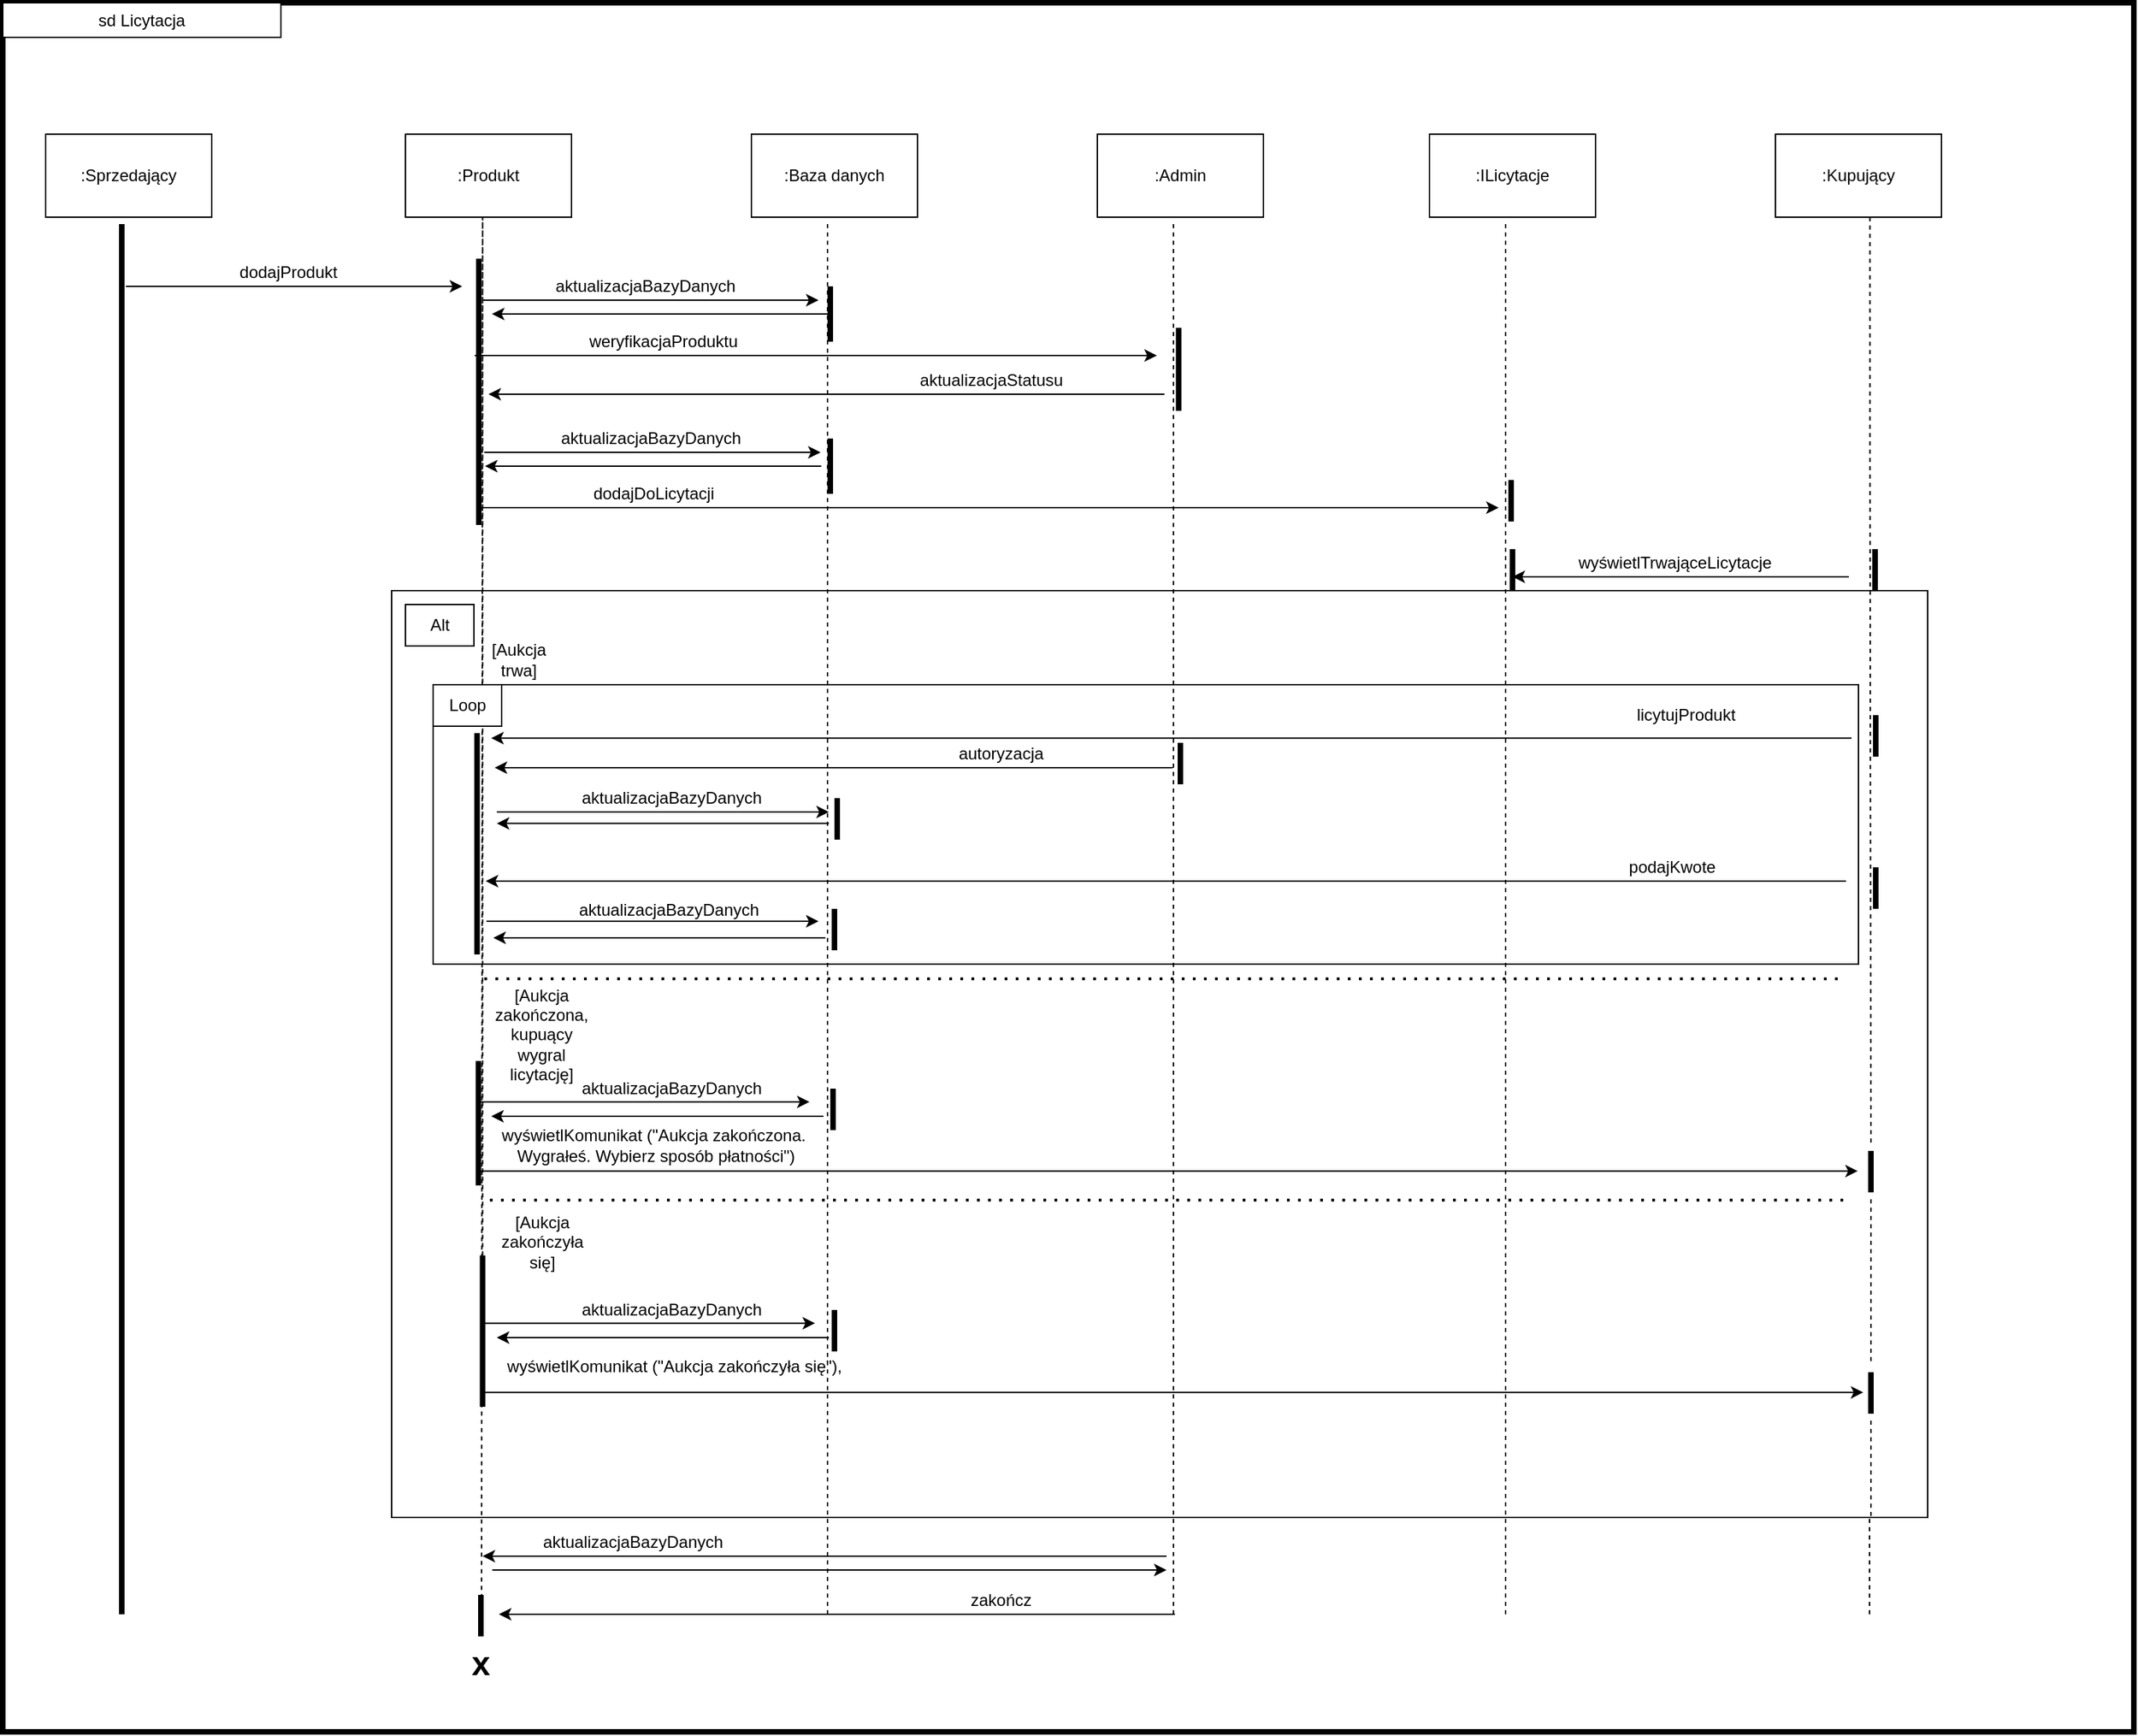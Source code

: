 <mxfile version="14.1.8" type="device"><diagram id="a5gKtBeGU-Y5pdTmno1N" name="Strona-1"><mxGraphModel dx="1024" dy="592" grid="1" gridSize="10" guides="1" tooltips="1" connect="1" arrows="1" fold="1" page="1" pageScale="1" pageWidth="827" pageHeight="1169" math="0" shadow="0"><root><mxCell id="0"/><mxCell id="1" parent="0"/><mxCell id="sAZwQbSosHm1kNuwgm7o-94" value="Object" style="html=1;strokeWidth=4;" vertex="1" parent="1"><mxGeometry x="19" y="635" width="1540" height="1250" as="geometry"/></mxCell><mxCell id="sAZwQbSosHm1kNuwgm7o-45" value="" style="rounded=0;whiteSpace=wrap;html=1;" vertex="1" parent="1"><mxGeometry x="300" y="1060" width="1110" height="670" as="geometry"/></mxCell><mxCell id="sAZwQbSosHm1kNuwgm7o-47" value="" style="rounded=0;whiteSpace=wrap;html=1;" vertex="1" parent="1"><mxGeometry x="330" y="1128" width="1030" height="202" as="geometry"/></mxCell><mxCell id="O4TBk6RCxSeUzw7J98D3-149" style="edgeStyle=orthogonalEdgeStyle;rounded=0;orthogonalLoop=1;jettySize=auto;html=1;endArrow=none;endFill=0;strokeWidth=4;" parent="1" edge="1"><mxGeometry relative="1" as="geometry"><mxPoint x="105" y="1800" as="targetPoint"/><mxPoint x="105" y="795" as="sourcePoint"/></mxGeometry></mxCell><mxCell id="O4TBk6RCxSeUzw7J98D3-151" style="edgeStyle=orthogonalEdgeStyle;rounded=0;orthogonalLoop=1;jettySize=auto;html=1;endArrow=none;endFill=0;dashed=1;strokeWidth=1;" parent="1" edge="1"><mxGeometry relative="1" as="geometry"><mxPoint x="1105" y="1800" as="targetPoint"/><mxPoint x="1105" y="795" as="sourcePoint"/></mxGeometry></mxCell><mxCell id="O4TBk6RCxSeUzw7J98D3-152" value=":ILicytacje" style="rounded=0;whiteSpace=wrap;html=1;" parent="1" vertex="1"><mxGeometry x="1050" y="730" width="120" height="60" as="geometry"/></mxCell><mxCell id="O4TBk6RCxSeUzw7J98D3-153" value="" style="endArrow=classic;html=1;strokeWidth=1;" parent="1" edge="1"><mxGeometry width="50" height="50" relative="1" as="geometry"><mxPoint x="108" y="840" as="sourcePoint"/><mxPoint x="351" y="840" as="targetPoint"/></mxGeometry></mxCell><mxCell id="O4TBk6RCxSeUzw7J98D3-154" value="dodajProdukt" style="text;html=1;align=center;verticalAlign=middle;resizable=0;points=[];autosize=1;" parent="1" vertex="1"><mxGeometry x="180" y="820" width="90" height="20" as="geometry"/></mxCell><mxCell id="O4TBk6RCxSeUzw7J98D3-158" value=":Kupujący" style="rounded=0;whiteSpace=wrap;html=1;" parent="1" vertex="1"><mxGeometry x="1300" y="730" width="120" height="60" as="geometry"/></mxCell><mxCell id="O4TBk6RCxSeUzw7J98D3-180" value=":Sprzedający" style="rounded=0;whiteSpace=wrap;html=1;" parent="1" vertex="1"><mxGeometry x="50" y="730" width="120" height="60" as="geometry"/></mxCell><mxCell id="O4TBk6RCxSeUzw7J98D3-212" value="" style="endArrow=classic;html=1;strokeWidth=1;" parent="1" edge="1"><mxGeometry width="50" height="50" relative="1" as="geometry"><mxPoint x="365" y="1000" as="sourcePoint"/><mxPoint x="1100" y="1000" as="targetPoint"/></mxGeometry></mxCell><mxCell id="O4TBk6RCxSeUzw7J98D3-214" style="edgeStyle=orthogonalEdgeStyle;rounded=0;orthogonalLoop=1;jettySize=auto;html=1;endArrow=none;endFill=0;dashed=1;strokeWidth=1;" parent="1" edge="1" source="sAZwQbSosHm1kNuwgm7o-84"><mxGeometry relative="1" as="geometry"><mxPoint x="365" y="1800" as="targetPoint"/><mxPoint x="364.5" y="795" as="sourcePoint"/><Array as="points"><mxPoint x="365" y="790"/><mxPoint x="365" y="790"/></Array></mxGeometry></mxCell><mxCell id="O4TBk6RCxSeUzw7J98D3-215" value=":Produkt" style="rounded=0;whiteSpace=wrap;html=1;" parent="1" vertex="1"><mxGeometry x="310" y="730" width="120" height="60" as="geometry"/></mxCell><mxCell id="O4TBk6RCxSeUzw7J98D3-217" style="edgeStyle=orthogonalEdgeStyle;rounded=0;orthogonalLoop=1;jettySize=auto;html=1;endArrow=none;endFill=0;dashed=1;strokeWidth=1;" parent="1" edge="1"><mxGeometry relative="1" as="geometry"><mxPoint x="615" y="1800" as="targetPoint"/><mxPoint x="615.0" y="795" as="sourcePoint"/></mxGeometry></mxCell><mxCell id="O4TBk6RCxSeUzw7J98D3-218" style="edgeStyle=orthogonalEdgeStyle;rounded=0;orthogonalLoop=1;jettySize=auto;html=1;endArrow=none;endFill=0;dashed=1;strokeWidth=1;" parent="1" edge="1"><mxGeometry relative="1" as="geometry"><mxPoint x="865" y="1800" as="targetPoint"/><mxPoint x="865.0" y="795" as="sourcePoint"/></mxGeometry></mxCell><mxCell id="O4TBk6RCxSeUzw7J98D3-219" value=":Admin" style="rounded=0;whiteSpace=wrap;html=1;" parent="1" vertex="1"><mxGeometry x="810" y="730" width="120" height="60" as="geometry"/></mxCell><mxCell id="O4TBk6RCxSeUzw7J98D3-220" value=":Baza danych" style="rounded=0;whiteSpace=wrap;html=1;" parent="1" vertex="1"><mxGeometry x="560" y="730" width="120" height="60" as="geometry"/></mxCell><mxCell id="O4TBk6RCxSeUzw7J98D3-221" value="" style="endArrow=classic;html=1;strokeWidth=1;" parent="1" edge="1"><mxGeometry width="50" height="50" relative="1" as="geometry"><mxPoint x="365.5" y="850" as="sourcePoint"/><mxPoint x="608.5" y="850" as="targetPoint"/></mxGeometry></mxCell><mxCell id="O4TBk6RCxSeUzw7J98D3-222" value="aktualizacjaBazyDanych" style="text;html=1;align=center;verticalAlign=middle;resizable=0;points=[];autosize=1;" parent="1" vertex="1"><mxGeometry x="407.5" y="830" width="150" height="20" as="geometry"/></mxCell><mxCell id="O4TBk6RCxSeUzw7J98D3-223" value="" style="endArrow=classic;html=1;strokeWidth=1;" parent="1" edge="1"><mxGeometry width="50" height="50" relative="1" as="geometry"><mxPoint x="360" y="890" as="sourcePoint"/><mxPoint x="853.0" y="890" as="targetPoint"/></mxGeometry></mxCell><mxCell id="O4TBk6RCxSeUzw7J98D3-224" value="weryfikacjaProduktu" style="text;html=1;align=center;verticalAlign=middle;resizable=0;points=[];autosize=1;" parent="1" vertex="1"><mxGeometry x="436" y="870" width="120" height="20" as="geometry"/></mxCell><mxCell id="O4TBk6RCxSeUzw7J98D3-225" value="" style="endArrow=classic;html=1;strokeWidth=1;" parent="1" edge="1"><mxGeometry width="50" height="50" relative="1" as="geometry"><mxPoint x="858.5" y="918" as="sourcePoint"/><mxPoint x="370.0" y="918" as="targetPoint"/></mxGeometry></mxCell><mxCell id="O4TBk6RCxSeUzw7J98D3-226" value="aktualizacjaStatusu" style="text;html=1;align=center;verticalAlign=middle;resizable=0;points=[];autosize=1;" parent="1" vertex="1"><mxGeometry x="672.5" y="898" width="120" height="20" as="geometry"/></mxCell><mxCell id="O4TBk6RCxSeUzw7J98D3-227" value="" style="endArrow=classic;html=1;strokeWidth=1;" parent="1" edge="1"><mxGeometry width="50" height="50" relative="1" as="geometry"><mxPoint x="367" y="960" as="sourcePoint"/><mxPoint x="610" y="960" as="targetPoint"/></mxGeometry></mxCell><mxCell id="O4TBk6RCxSeUzw7J98D3-228" value="aktualizacjaBazyDanych" style="text;html=1;align=center;verticalAlign=middle;resizable=0;points=[];autosize=1;" parent="1" vertex="1"><mxGeometry x="412" y="940" width="150" height="20" as="geometry"/></mxCell><mxCell id="O4TBk6RCxSeUzw7J98D3-229" value="dodajDoLicytacji" style="text;html=1;align=center;verticalAlign=middle;resizable=0;points=[];autosize=1;" parent="1" vertex="1"><mxGeometry x="439" y="980" width="100" height="20" as="geometry"/></mxCell><mxCell id="O4TBk6RCxSeUzw7J98D3-233" value="" style="endArrow=classic;html=1;strokeWidth=1;" parent="1" edge="1"><mxGeometry width="50" height="50" relative="1" as="geometry"><mxPoint x="1353.0" y="1050" as="sourcePoint"/><mxPoint x="1110.0" y="1050" as="targetPoint"/></mxGeometry></mxCell><mxCell id="O4TBk6RCxSeUzw7J98D3-234" value="wyświetlTrwająceLicytacje" style="text;html=1;align=center;verticalAlign=middle;resizable=0;points=[];autosize=1;" parent="1" vertex="1"><mxGeometry x="1147" y="1030" width="160" height="20" as="geometry"/></mxCell><mxCell id="O4TBk6RCxSeUzw7J98D3-237" value="" style="endArrow=classic;html=1;strokeWidth=1;" parent="1" edge="1"><mxGeometry width="50" height="50" relative="1" as="geometry"><mxPoint x="1355.0" y="1166.57" as="sourcePoint"/><mxPoint x="372" y="1166.57" as="targetPoint"/></mxGeometry></mxCell><mxCell id="O4TBk6RCxSeUzw7J98D3-238" value="licytujProdukt" style="text;html=1;align=center;verticalAlign=middle;resizable=0;points=[];autosize=1;" parent="1" vertex="1"><mxGeometry x="1189.5" y="1140" width="90" height="20" as="geometry"/></mxCell><mxCell id="O4TBk6RCxSeUzw7J98D3-239" value="" style="endArrow=classic;html=1;strokeWidth=1;" parent="1" edge="1"><mxGeometry width="50" height="50" relative="1" as="geometry"><mxPoint x="864.5" y="1188" as="sourcePoint"/><mxPoint x="374.5" y="1188" as="targetPoint"/><Array as="points"><mxPoint x="754.5" y="1188"/></Array></mxGeometry></mxCell><mxCell id="O4TBk6RCxSeUzw7J98D3-242" value="autoryzacja" style="text;html=1;align=center;verticalAlign=middle;resizable=0;points=[];autosize=1;" parent="1" vertex="1"><mxGeometry x="699.5" y="1168" width="80" height="20" as="geometry"/></mxCell><mxCell id="O4TBk6RCxSeUzw7J98D3-245" value="" style="endArrow=classic;html=1;strokeWidth=1;" parent="1" edge="1"><mxGeometry width="50" height="50" relative="1" as="geometry"><mxPoint x="1351.0" y="1270" as="sourcePoint"/><mxPoint x="368" y="1270" as="targetPoint"/></mxGeometry></mxCell><mxCell id="O4TBk6RCxSeUzw7J98D3-246" value="podajKwote" style="text;html=1;align=center;verticalAlign=middle;resizable=0;points=[];autosize=1;" parent="1" vertex="1"><mxGeometry x="1185" y="1250" width="80" height="20" as="geometry"/></mxCell><mxCell id="sAZwQbSosHm1kNuwgm7o-1" value="" style="endArrow=classic;html=1;strokeWidth=1;" edge="1" parent="1"><mxGeometry width="50" height="50" relative="1" as="geometry"><mxPoint x="376" y="1220" as="sourcePoint"/><mxPoint x="616" y="1220" as="targetPoint"/></mxGeometry></mxCell><mxCell id="sAZwQbSosHm1kNuwgm7o-2" value="aktualizacjaBazyDanych" style="text;html=1;align=center;verticalAlign=middle;resizable=0;points=[];autosize=1;" vertex="1" parent="1"><mxGeometry x="427" y="1200" width="150" height="20" as="geometry"/></mxCell><mxCell id="sAZwQbSosHm1kNuwgm7o-8" value="" style="endArrow=classic;html=1;strokeWidth=1;" edge="1" parent="1"><mxGeometry width="50" height="50" relative="1" as="geometry"><mxPoint x="615.5" y="860.0" as="sourcePoint"/><mxPoint x="372.5" y="860.0" as="targetPoint"/></mxGeometry></mxCell><mxCell id="sAZwQbSosHm1kNuwgm7o-9" value="" style="endArrow=classic;html=1;strokeWidth=1;" edge="1" parent="1"><mxGeometry width="50" height="50" relative="1" as="geometry"><mxPoint x="610.5" y="970.0" as="sourcePoint"/><mxPoint x="367.5" y="970.0" as="targetPoint"/></mxGeometry></mxCell><mxCell id="sAZwQbSosHm1kNuwgm7o-12" value="" style="endArrow=none;dashed=1;html=1;dashPattern=1 3;strokeWidth=2;" edge="1" parent="1"><mxGeometry width="50" height="50" relative="1" as="geometry"><mxPoint x="367" y="1340.57" as="sourcePoint"/><mxPoint x="1350" y="1340.57" as="targetPoint"/></mxGeometry></mxCell><mxCell id="sAZwQbSosHm1kNuwgm7o-14" value="" style="endArrow=classic;html=1;strokeWidth=1;" edge="1" parent="1"><mxGeometry width="50" height="50" relative="1" as="geometry"><mxPoint x="362" y="1429.57" as="sourcePoint"/><mxPoint x="602" y="1429.57" as="targetPoint"/></mxGeometry></mxCell><mxCell id="sAZwQbSosHm1kNuwgm7o-15" value="aktualizacjaBazyDanych" style="text;html=1;align=center;verticalAlign=middle;resizable=0;points=[];autosize=1;" vertex="1" parent="1"><mxGeometry x="427" y="1410" width="150" height="20" as="geometry"/></mxCell><mxCell id="sAZwQbSosHm1kNuwgm7o-17" value="[Aukcja trwa]" style="text;html=1;strokeColor=none;fillColor=none;align=center;verticalAlign=middle;whiteSpace=wrap;rounded=0;" vertex="1" parent="1"><mxGeometry x="372" y="1100" width="40" height="20" as="geometry"/></mxCell><mxCell id="sAZwQbSosHm1kNuwgm7o-18" value="[Aukcja zakończona, kupuący wygral licytację]" style="text;html=1;strokeColor=none;fillColor=none;align=center;verticalAlign=middle;whiteSpace=wrap;rounded=0;" vertex="1" parent="1"><mxGeometry x="367" y="1370.57" width="83" height="20" as="geometry"/></mxCell><mxCell id="sAZwQbSosHm1kNuwgm7o-19" value="" style="endArrow=classic;html=1;strokeWidth=1;" edge="1" parent="1"><mxGeometry width="50" height="50" relative="1" as="geometry"><mxPoint x="362" y="1479.57" as="sourcePoint"/><mxPoint x="1359.5" y="1479.57" as="targetPoint"/></mxGeometry></mxCell><mxCell id="sAZwQbSosHm1kNuwgm7o-21" value="" style="endArrow=none;dashed=1;html=1;dashPattern=1 3;strokeWidth=2;" edge="1" parent="1"><mxGeometry width="50" height="50" relative="1" as="geometry"><mxPoint x="371.0" y="1500.57" as="sourcePoint"/><mxPoint x="1354" y="1500.57" as="targetPoint"/></mxGeometry></mxCell><mxCell id="sAZwQbSosHm1kNuwgm7o-22" value="" style="endArrow=classic;html=1;strokeWidth=1;" edge="1" parent="1"><mxGeometry width="50" height="50" relative="1" as="geometry"><mxPoint x="366.0" y="1589.57" as="sourcePoint"/><mxPoint x="606" y="1589.57" as="targetPoint"/></mxGeometry></mxCell><mxCell id="sAZwQbSosHm1kNuwgm7o-23" value="aktualizacjaBazyDanych" style="text;html=1;align=center;verticalAlign=middle;resizable=0;points=[];autosize=1;" vertex="1" parent="1"><mxGeometry x="427" y="1570" width="150" height="20" as="geometry"/></mxCell><mxCell id="sAZwQbSosHm1kNuwgm7o-24" value="[Aukcja zakończyła się]" style="text;html=1;strokeColor=none;fillColor=none;align=center;verticalAlign=middle;whiteSpace=wrap;rounded=0;" vertex="1" parent="1"><mxGeometry x="389" y="1520.57" width="40" height="20" as="geometry"/></mxCell><mxCell id="sAZwQbSosHm1kNuwgm7o-25" value="" style="endArrow=classic;html=1;strokeWidth=1;" edge="1" parent="1"><mxGeometry width="50" height="50" relative="1" as="geometry"><mxPoint x="366.0" y="1639.57" as="sourcePoint"/><mxPoint x="1363.5" y="1639.57" as="targetPoint"/></mxGeometry></mxCell><mxCell id="sAZwQbSosHm1kNuwgm7o-26" value="wyświetlKomunikat (&quot;Aukcja zakończyła się&quot;)," style="text;html=1;align=center;verticalAlign=middle;resizable=0;points=[];autosize=1;" vertex="1" parent="1"><mxGeometry x="374" y="1610.57" width="260" height="20" as="geometry"/></mxCell><mxCell id="sAZwQbSosHm1kNuwgm7o-27" value="wyświetlKomunikat (&quot;Aukcja zakończona.&lt;br&gt;&amp;nbsp;Wygrałeś. Wybierz sposób płatności&quot;)" style="text;html=1;align=center;verticalAlign=middle;resizable=0;points=[];autosize=1;" vertex="1" parent="1"><mxGeometry x="369" y="1445.57" width="240" height="30" as="geometry"/></mxCell><mxCell id="sAZwQbSosHm1kNuwgm7o-28" style="edgeStyle=orthogonalEdgeStyle;rounded=0;orthogonalLoop=1;jettySize=auto;html=1;endArrow=none;endFill=0;dashed=1;strokeWidth=1;" edge="1" parent="1"><mxGeometry relative="1" as="geometry"><mxPoint x="1368" y="1800" as="targetPoint"/><mxPoint x="1369" y="1660" as="sourcePoint"/><Array as="points"><mxPoint x="1368" y="1730"/></Array></mxGeometry></mxCell><mxCell id="sAZwQbSosHm1kNuwgm7o-30" style="edgeStyle=orthogonalEdgeStyle;rounded=0;orthogonalLoop=1;jettySize=auto;html=1;exitX=0.5;exitY=1;exitDx=0;exitDy=0;" edge="1" parent="1" source="sAZwQbSosHm1kNuwgm7o-18" target="sAZwQbSosHm1kNuwgm7o-18"><mxGeometry relative="1" as="geometry"/></mxCell><mxCell id="sAZwQbSosHm1kNuwgm7o-37" value="" style="endArrow=classic;html=1;strokeWidth=1;" edge="1" parent="1"><mxGeometry width="50" height="50" relative="1" as="geometry"><mxPoint x="368.5" y="1299" as="sourcePoint"/><mxPoint x="608.5" y="1299" as="targetPoint"/></mxGeometry></mxCell><mxCell id="sAZwQbSosHm1kNuwgm7o-38" value="aktualizacjaBazyDanych" style="text;html=1;align=center;verticalAlign=middle;resizable=0;points=[];autosize=1;" vertex="1" parent="1"><mxGeometry x="424.5" y="1281" width="150" height="20" as="geometry"/></mxCell><mxCell id="sAZwQbSosHm1kNuwgm7o-39" style="edgeStyle=orthogonalEdgeStyle;rounded=0;orthogonalLoop=1;jettySize=auto;html=1;endArrow=none;endFill=0;dashed=1;strokeWidth=1;" edge="1" parent="1"><mxGeometry relative="1" as="geometry"><mxPoint x="1369" y="1460" as="targetPoint"/><mxPoint x="1368.29" y="790.0" as="sourcePoint"/><Array as="points"><mxPoint x="1369" y="960"/><mxPoint x="1369" y="960"/></Array></mxGeometry></mxCell><mxCell id="sAZwQbSosHm1kNuwgm7o-40" style="edgeStyle=orthogonalEdgeStyle;rounded=0;orthogonalLoop=1;jettySize=auto;html=1;endArrow=none;endFill=0;dashed=1;strokeWidth=1;" edge="1" parent="1"><mxGeometry relative="1" as="geometry"><mxPoint x="1369" y="1620" as="targetPoint"/><mxPoint x="1369" y="1500" as="sourcePoint"/></mxGeometry></mxCell><mxCell id="sAZwQbSosHm1kNuwgm7o-41" value="" style="endArrow=classic;html=1;strokeWidth=1;" edge="1" parent="1"><mxGeometry width="50" height="50" relative="1" as="geometry"><mxPoint x="616" y="1228.29" as="sourcePoint"/><mxPoint x="376" y="1228.29" as="targetPoint"/></mxGeometry></mxCell><mxCell id="sAZwQbSosHm1kNuwgm7o-42" value="" style="endArrow=classic;html=1;strokeWidth=1;" edge="1" parent="1"><mxGeometry width="50" height="50" relative="1" as="geometry"><mxPoint x="613.5" y="1311" as="sourcePoint"/><mxPoint x="373.5" y="1311" as="targetPoint"/></mxGeometry></mxCell><mxCell id="sAZwQbSosHm1kNuwgm7o-43" value="" style="endArrow=classic;html=1;strokeWidth=1;" edge="1" parent="1"><mxGeometry width="50" height="50" relative="1" as="geometry"><mxPoint x="612" y="1440" as="sourcePoint"/><mxPoint x="372" y="1440" as="targetPoint"/></mxGeometry></mxCell><mxCell id="sAZwQbSosHm1kNuwgm7o-44" value="" style="endArrow=classic;html=1;strokeWidth=1;" edge="1" parent="1"><mxGeometry width="50" height="50" relative="1" as="geometry"><mxPoint x="616" y="1600" as="sourcePoint"/><mxPoint x="376" y="1600" as="targetPoint"/></mxGeometry></mxCell><mxCell id="sAZwQbSosHm1kNuwgm7o-46" value="Alt" style="rounded=0;whiteSpace=wrap;html=1;" vertex="1" parent="1"><mxGeometry x="310" y="1070" width="49.5" height="30" as="geometry"/></mxCell><mxCell id="sAZwQbSosHm1kNuwgm7o-48" value="Loop" style="rounded=0;whiteSpace=wrap;html=1;" vertex="1" parent="1"><mxGeometry x="330" y="1128" width="49.5" height="30" as="geometry"/></mxCell><mxCell id="sAZwQbSosHm1kNuwgm7o-51" value="" style="line;strokeWidth=4;fillColor=none;align=left;verticalAlign=middle;spacingTop=-1;spacingLeft=3;spacingRight=3;rotatable=0;labelPosition=right;points=[];portConstraint=eastwest;direction=south;" vertex="1" parent="1"><mxGeometry x="613" y="840" width="8" height="40" as="geometry"/></mxCell><mxCell id="sAZwQbSosHm1kNuwgm7o-50" value="" style="line;strokeWidth=4;fillColor=none;align=left;verticalAlign=middle;spacingTop=-1;spacingLeft=3;spacingRight=3;rotatable=0;labelPosition=right;points=[];portConstraint=eastwest;direction=south;" vertex="1" parent="1"><mxGeometry x="359" y="820" width="8" height="192.5" as="geometry"/></mxCell><mxCell id="sAZwQbSosHm1kNuwgm7o-55" value="" style="line;strokeWidth=4;fillColor=none;align=left;verticalAlign=middle;spacingTop=-1;spacingLeft=3;spacingRight=3;rotatable=0;labelPosition=right;points=[];portConstraint=eastwest;direction=south;" vertex="1" parent="1"><mxGeometry x="613" y="950" width="8" height="40" as="geometry"/></mxCell><mxCell id="sAZwQbSosHm1kNuwgm7o-61" value="" style="line;strokeWidth=4;fillColor=none;align=left;verticalAlign=middle;spacingTop=-1;spacingLeft=3;spacingRight=3;rotatable=0;labelPosition=right;points=[];portConstraint=eastwest;direction=south;" vertex="1" parent="1"><mxGeometry x="810" y="870" width="117.5" height="60" as="geometry"/></mxCell><mxCell id="sAZwQbSosHm1kNuwgm7o-65" value="" style="line;strokeWidth=4;fillColor=none;align=left;verticalAlign=middle;spacingTop=-1;spacingLeft=3;spacingRight=3;rotatable=0;labelPosition=right;points=[];portConstraint=eastwest;direction=south;" vertex="1" parent="1"><mxGeometry x="1105" y="980" width="8" height="30" as="geometry"/></mxCell><mxCell id="sAZwQbSosHm1kNuwgm7o-67" value="" style="line;strokeWidth=4;fillColor=none;align=left;verticalAlign=middle;spacingTop=-1;spacingLeft=3;spacingRight=3;rotatable=0;labelPosition=right;points=[];portConstraint=eastwest;direction=south;" vertex="1" parent="1"><mxGeometry x="1106" y="1030" width="8" height="30" as="geometry"/></mxCell><mxCell id="sAZwQbSosHm1kNuwgm7o-68" value="" style="line;strokeWidth=4;fillColor=none;align=left;verticalAlign=middle;spacingTop=-1;spacingLeft=3;spacingRight=3;rotatable=0;labelPosition=right;points=[];portConstraint=eastwest;direction=south;" vertex="1" parent="1"><mxGeometry x="1368" y="1030" width="8" height="30" as="geometry"/></mxCell><mxCell id="sAZwQbSosHm1kNuwgm7o-69" value="" style="line;strokeWidth=4;fillColor=none;align=left;verticalAlign=middle;spacingTop=-1;spacingLeft=3;spacingRight=3;rotatable=0;labelPosition=right;points=[];portConstraint=eastwest;direction=south;" vertex="1" parent="1"><mxGeometry x="357.75" y="1163" width="8" height="160" as="geometry"/></mxCell><mxCell id="sAZwQbSosHm1kNuwgm7o-71" value="" style="line;strokeWidth=4;fillColor=none;align=left;verticalAlign=middle;spacingTop=-1;spacingLeft=3;spacingRight=3;rotatable=0;labelPosition=right;points=[];portConstraint=eastwest;direction=south;" vertex="1" parent="1"><mxGeometry x="1234" y="1150" width="277" height="30" as="geometry"/></mxCell><mxCell id="sAZwQbSosHm1kNuwgm7o-73" value="" style="line;strokeWidth=4;fillColor=none;align=left;verticalAlign=middle;spacingTop=-1;spacingLeft=3;spacingRight=3;rotatable=0;labelPosition=right;points=[];portConstraint=eastwest;direction=south;" vertex="1" parent="1"><mxGeometry x="866" y="1170" width="8" height="30" as="geometry"/></mxCell><mxCell id="sAZwQbSosHm1kNuwgm7o-74" value="" style="line;strokeWidth=4;fillColor=none;align=left;verticalAlign=middle;spacingTop=-1;spacingLeft=3;spacingRight=3;rotatable=0;labelPosition=right;points=[];portConstraint=eastwest;direction=south;" vertex="1" parent="1"><mxGeometry x="618" y="1210" width="8" height="30" as="geometry"/></mxCell><mxCell id="sAZwQbSosHm1kNuwgm7o-75" value="" style="line;strokeWidth=4;fillColor=none;align=left;verticalAlign=middle;spacingTop=-1;spacingLeft=3;spacingRight=3;rotatable=0;labelPosition=right;points=[];portConstraint=eastwest;direction=south;" vertex="1" parent="1"><mxGeometry x="585" y="1290" width="70" height="30" as="geometry"/></mxCell><mxCell id="sAZwQbSosHm1kNuwgm7o-76" value="" style="line;strokeWidth=4;fillColor=none;align=left;verticalAlign=middle;spacingTop=-1;spacingLeft=3;spacingRight=3;rotatable=0;labelPosition=right;points=[];portConstraint=eastwest;direction=south;" vertex="1" parent="1"><mxGeometry x="1234" y="1260" width="277" height="30" as="geometry"/></mxCell><mxCell id="sAZwQbSosHm1kNuwgm7o-77" value="" style="line;strokeWidth=4;fillColor=none;align=left;verticalAlign=middle;spacingTop=-1;spacingLeft=3;spacingRight=3;rotatable=0;labelPosition=right;points=[];portConstraint=eastwest;direction=south;" vertex="1" parent="1"><mxGeometry x="304" y="1400" width="117.5" height="90" as="geometry"/></mxCell><mxCell id="sAZwQbSosHm1kNuwgm7o-80" value="" style="line;strokeWidth=4;fillColor=none;align=left;verticalAlign=middle;spacingTop=-1;spacingLeft=3;spacingRight=3;rotatable=0;labelPosition=right;points=[];portConstraint=eastwest;direction=south;" vertex="1" parent="1"><mxGeometry x="1230.5" y="1465" width="277" height="30" as="geometry"/></mxCell><mxCell id="sAZwQbSosHm1kNuwgm7o-81" value="" style="line;strokeWidth=4;fillColor=none;align=left;verticalAlign=middle;spacingTop=-1;spacingLeft=3;spacingRight=3;rotatable=0;labelPosition=right;points=[];portConstraint=eastwest;direction=south;" vertex="1" parent="1"><mxGeometry x="1230.5" y="1625" width="277" height="30" as="geometry"/></mxCell><mxCell id="sAZwQbSosHm1kNuwgm7o-82" value="" style="line;strokeWidth=4;fillColor=none;align=left;verticalAlign=middle;spacingTop=-1;spacingLeft=3;spacingRight=3;rotatable=0;labelPosition=right;points=[];portConstraint=eastwest;direction=south;" vertex="1" parent="1"><mxGeometry x="584" y="1420" width="70" height="30" as="geometry"/></mxCell><mxCell id="sAZwQbSosHm1kNuwgm7o-83" value="" style="line;strokeWidth=4;fillColor=none;align=left;verticalAlign=middle;spacingTop=-1;spacingLeft=3;spacingRight=3;rotatable=0;labelPosition=right;points=[];portConstraint=eastwest;direction=south;" vertex="1" parent="1"><mxGeometry x="585" y="1580" width="70" height="30" as="geometry"/></mxCell><mxCell id="sAZwQbSosHm1kNuwgm7o-84" value="" style="line;strokeWidth=4;fillColor=none;align=left;verticalAlign=middle;spacingTop=-1;spacingLeft=3;spacingRight=3;rotatable=0;labelPosition=right;points=[];portConstraint=eastwest;direction=south;" vertex="1" parent="1"><mxGeometry x="307" y="1540.57" width="117.5" height="109.43" as="geometry"/></mxCell><mxCell id="sAZwQbSosHm1kNuwgm7o-86" value="" style="endArrow=classic;html=1;strokeWidth=1;" edge="1" parent="1"><mxGeometry width="50" height="50" relative="1" as="geometry"><mxPoint x="866" y="1800.0" as="sourcePoint"/><mxPoint x="377.5" y="1800.0" as="targetPoint"/></mxGeometry></mxCell><mxCell id="sAZwQbSosHm1kNuwgm7o-87" value="zakończ" style="text;html=1;align=center;verticalAlign=middle;resizable=0;points=[];autosize=1;" vertex="1" parent="1"><mxGeometry x="710" y="1780" width="60" height="20" as="geometry"/></mxCell><mxCell id="sAZwQbSosHm1kNuwgm7o-88" value="x" style="text;strokeColor=none;fillColor=none;html=1;fontSize=24;fontStyle=1;verticalAlign=middle;align=center;" vertex="1" parent="1"><mxGeometry x="313.5" y="1816.0" width="100" height="40" as="geometry"/></mxCell><mxCell id="sAZwQbSosHm1kNuwgm7o-89" value="" style="line;strokeWidth=4;fillColor=none;align=left;verticalAlign=middle;spacingTop=-1;spacingLeft=3;spacingRight=3;rotatable=0;labelPosition=right;points=[];portConstraint=eastwest;direction=south;" vertex="1" parent="1"><mxGeometry x="226" y="1786" width="277" height="30" as="geometry"/></mxCell><mxCell id="sAZwQbSosHm1kNuwgm7o-90" value="" style="endArrow=classic;html=1;strokeWidth=1;" edge="1" parent="1"><mxGeometry width="50" height="50" relative="1" as="geometry"><mxPoint x="860" y="1758" as="sourcePoint"/><mxPoint x="365.75" y="1758.0" as="targetPoint"/></mxGeometry></mxCell><mxCell id="sAZwQbSosHm1kNuwgm7o-91" value="aktualizacjaBazyDanych" style="text;html=1;align=center;verticalAlign=middle;resizable=0;points=[];autosize=1;" vertex="1" parent="1"><mxGeometry x="398.75" y="1738" width="150" height="20" as="geometry"/></mxCell><mxCell id="sAZwQbSosHm1kNuwgm7o-92" value="" style="endArrow=classic;html=1;strokeWidth=1;" edge="1" parent="1"><mxGeometry width="50" height="50" relative="1" as="geometry"><mxPoint x="372.75" y="1768.0" as="sourcePoint"/><mxPoint x="860" y="1768" as="targetPoint"/></mxGeometry></mxCell><mxCell id="sAZwQbSosHm1kNuwgm7o-95" value="sd Licytacja" style="rounded=0;whiteSpace=wrap;html=1;" vertex="1" parent="1"><mxGeometry x="19" y="635" width="201" height="25" as="geometry"/></mxCell></root></mxGraphModel></diagram></mxfile>
